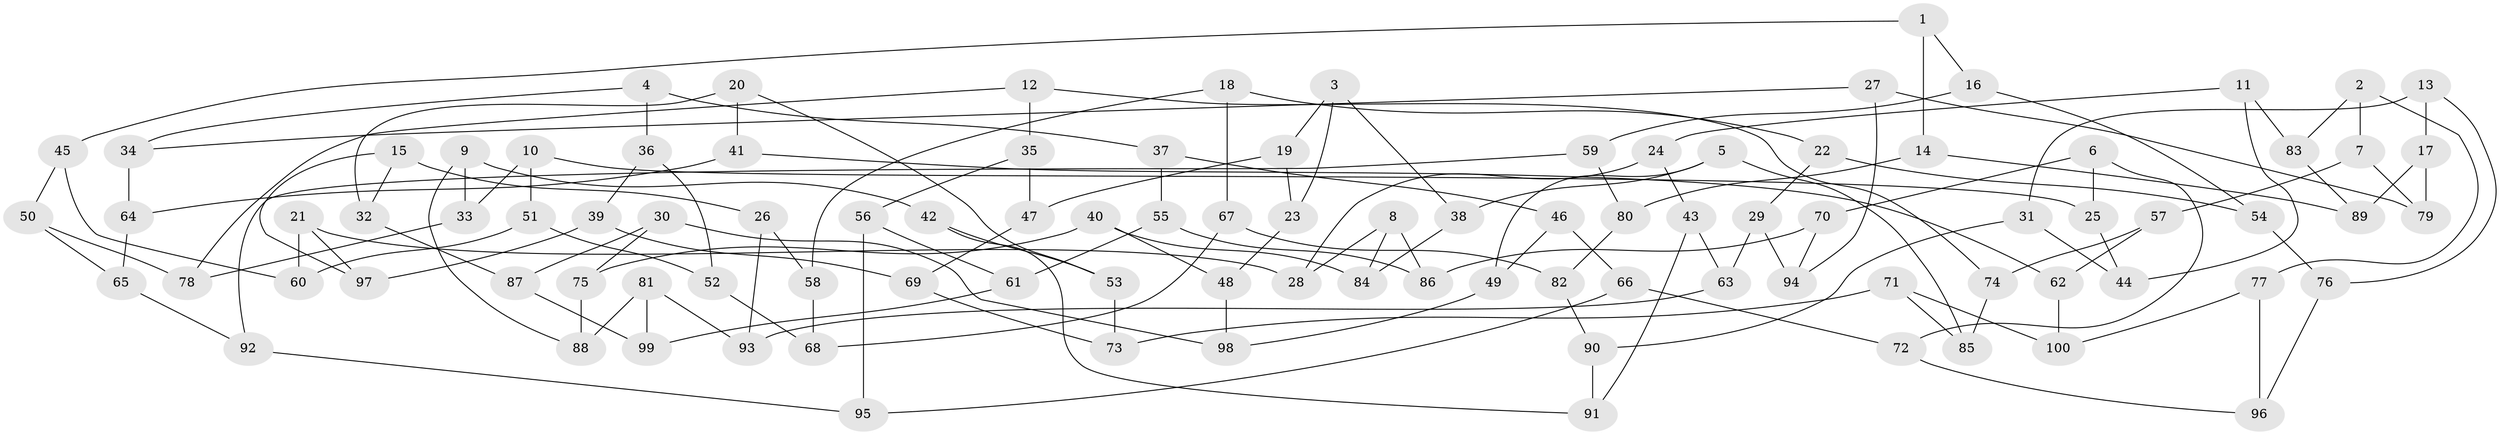 // Generated by graph-tools (version 1.1) at 2025/11/02/21/25 10:11:15]
// undirected, 100 vertices, 150 edges
graph export_dot {
graph [start="1"]
  node [color=gray90,style=filled];
  1;
  2;
  3;
  4;
  5;
  6;
  7;
  8;
  9;
  10;
  11;
  12;
  13;
  14;
  15;
  16;
  17;
  18;
  19;
  20;
  21;
  22;
  23;
  24;
  25;
  26;
  27;
  28;
  29;
  30;
  31;
  32;
  33;
  34;
  35;
  36;
  37;
  38;
  39;
  40;
  41;
  42;
  43;
  44;
  45;
  46;
  47;
  48;
  49;
  50;
  51;
  52;
  53;
  54;
  55;
  56;
  57;
  58;
  59;
  60;
  61;
  62;
  63;
  64;
  65;
  66;
  67;
  68;
  69;
  70;
  71;
  72;
  73;
  74;
  75;
  76;
  77;
  78;
  79;
  80;
  81;
  82;
  83;
  84;
  85;
  86;
  87;
  88;
  89;
  90;
  91;
  92;
  93;
  94;
  95;
  96;
  97;
  98;
  99;
  100;
  1 -- 45;
  1 -- 16;
  1 -- 14;
  2 -- 77;
  2 -- 83;
  2 -- 7;
  3 -- 19;
  3 -- 23;
  3 -- 38;
  4 -- 36;
  4 -- 34;
  4 -- 37;
  5 -- 38;
  5 -- 85;
  5 -- 49;
  6 -- 70;
  6 -- 72;
  6 -- 25;
  7 -- 79;
  7 -- 57;
  8 -- 86;
  8 -- 28;
  8 -- 84;
  9 -- 42;
  9 -- 88;
  9 -- 33;
  10 -- 33;
  10 -- 51;
  10 -- 25;
  11 -- 24;
  11 -- 44;
  11 -- 83;
  12 -- 74;
  12 -- 78;
  12 -- 35;
  13 -- 17;
  13 -- 76;
  13 -- 31;
  14 -- 80;
  14 -- 89;
  15 -- 32;
  15 -- 97;
  15 -- 26;
  16 -- 54;
  16 -- 59;
  17 -- 89;
  17 -- 79;
  18 -- 67;
  18 -- 58;
  18 -- 22;
  19 -- 47;
  19 -- 23;
  20 -- 53;
  20 -- 41;
  20 -- 32;
  21 -- 97;
  21 -- 28;
  21 -- 60;
  22 -- 29;
  22 -- 54;
  23 -- 48;
  24 -- 28;
  24 -- 43;
  25 -- 44;
  26 -- 58;
  26 -- 93;
  27 -- 79;
  27 -- 94;
  27 -- 34;
  29 -- 63;
  29 -- 94;
  30 -- 98;
  30 -- 75;
  30 -- 87;
  31 -- 90;
  31 -- 44;
  32 -- 87;
  33 -- 78;
  34 -- 64;
  35 -- 56;
  35 -- 47;
  36 -- 39;
  36 -- 52;
  37 -- 46;
  37 -- 55;
  38 -- 84;
  39 -- 69;
  39 -- 97;
  40 -- 48;
  40 -- 75;
  40 -- 84;
  41 -- 64;
  41 -- 62;
  42 -- 53;
  42 -- 91;
  43 -- 63;
  43 -- 91;
  45 -- 50;
  45 -- 60;
  46 -- 49;
  46 -- 66;
  47 -- 69;
  48 -- 98;
  49 -- 98;
  50 -- 65;
  50 -- 78;
  51 -- 60;
  51 -- 52;
  52 -- 68;
  53 -- 73;
  54 -- 76;
  55 -- 61;
  55 -- 86;
  56 -- 61;
  56 -- 95;
  57 -- 62;
  57 -- 74;
  58 -- 68;
  59 -- 92;
  59 -- 80;
  61 -- 99;
  62 -- 100;
  63 -- 93;
  64 -- 65;
  65 -- 92;
  66 -- 95;
  66 -- 72;
  67 -- 82;
  67 -- 68;
  69 -- 73;
  70 -- 86;
  70 -- 94;
  71 -- 73;
  71 -- 100;
  71 -- 85;
  72 -- 96;
  74 -- 85;
  75 -- 88;
  76 -- 96;
  77 -- 100;
  77 -- 96;
  80 -- 82;
  81 -- 99;
  81 -- 93;
  81 -- 88;
  82 -- 90;
  83 -- 89;
  87 -- 99;
  90 -- 91;
  92 -- 95;
}
